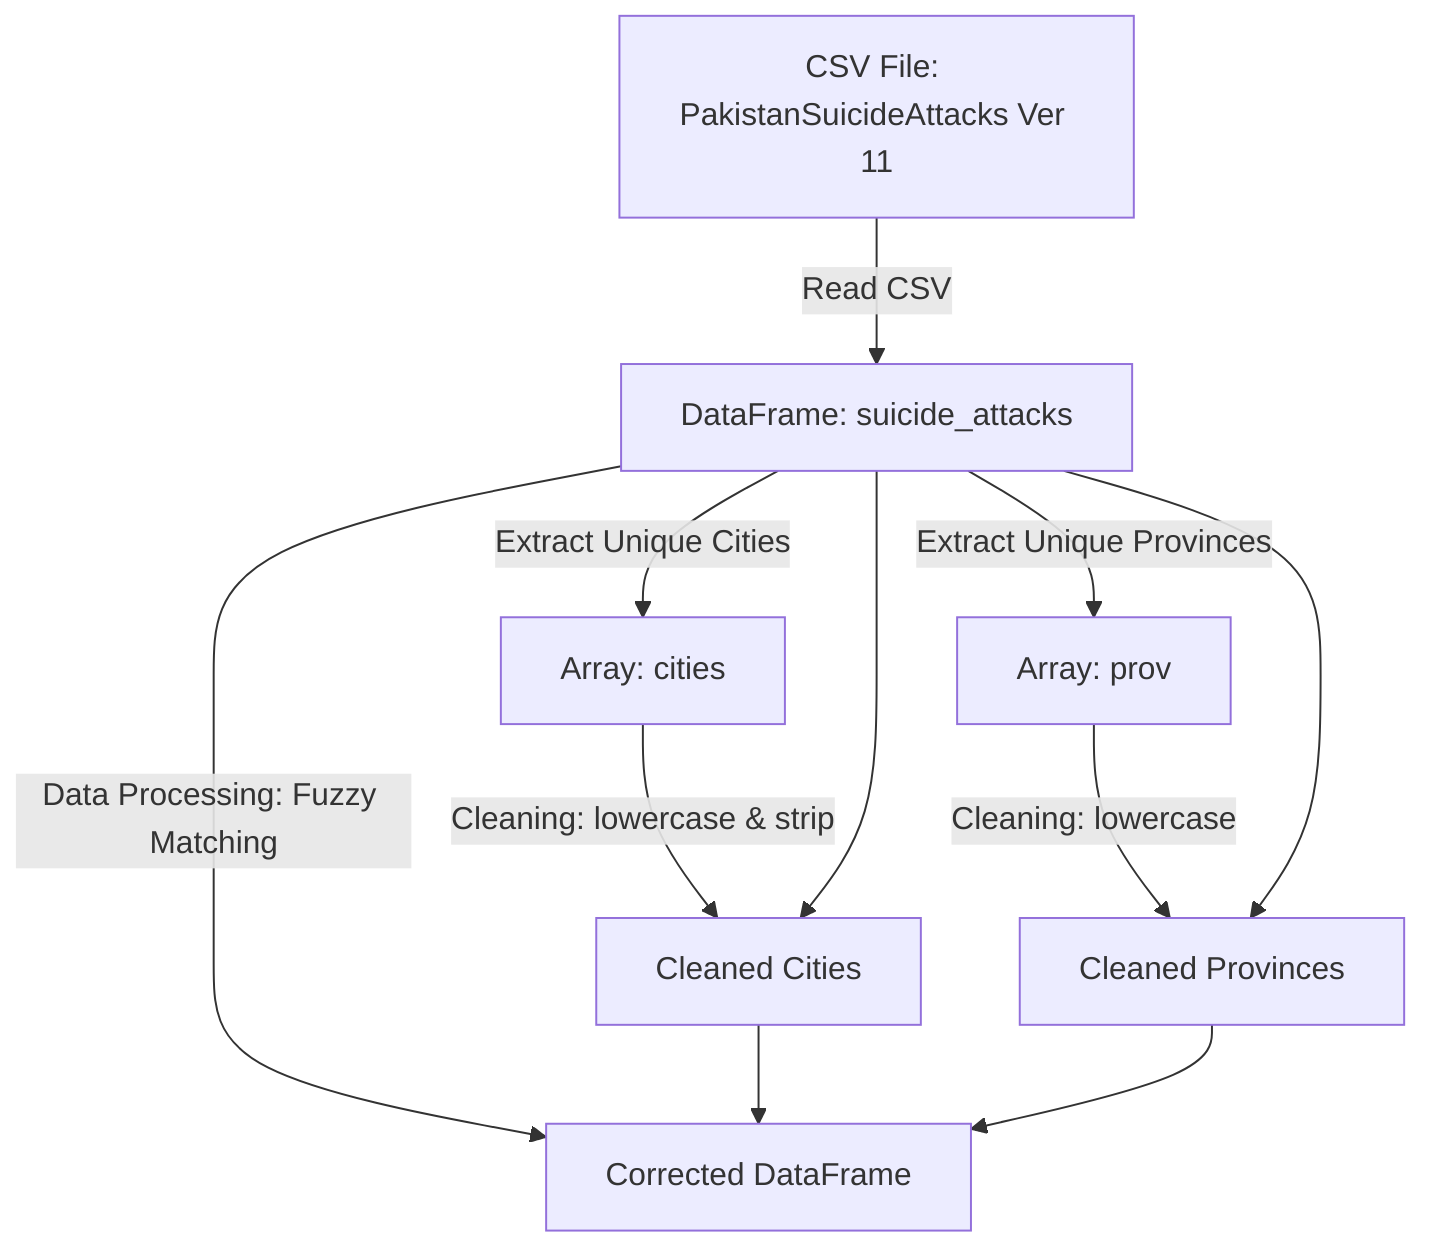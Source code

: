 flowchart TD
    %% Node definitions and descriptions
    A[CSV File: PakistanSuicideAttacks Ver 11] -->|Read CSV| B[DataFrame: suicide_attacks]
    B -->|Extract Unique Cities| C[Array: cities]
    B -->|Extract Unique Provinces| D[Array: prov]
    C -->|Cleaning: lowercase & strip| E[Cleaned Cities]
    D -->|Cleaning: lowercase| F[Cleaned Provinces]
    B -->|Data Processing: Fuzzy Matching| G[Corrected DataFrame]
    
    %% Comments to describe each node
    %% A: Represents the CSV file being read into the notebook
    %% B: DataFrame created by reading the CSV file into pandas
    %% C: Unique city names extracted before cleaning
    %% D: Unique province names extracted before cleaning
    %% E: Represents city names after cleaning operations
    %% F: Represents province names after initial cleaning
    %% G: Output DataFrame after performing fuzzy matching corrections
    
    %% Relationships
    B --> E
    B --> F
    E --> G
    F --> G